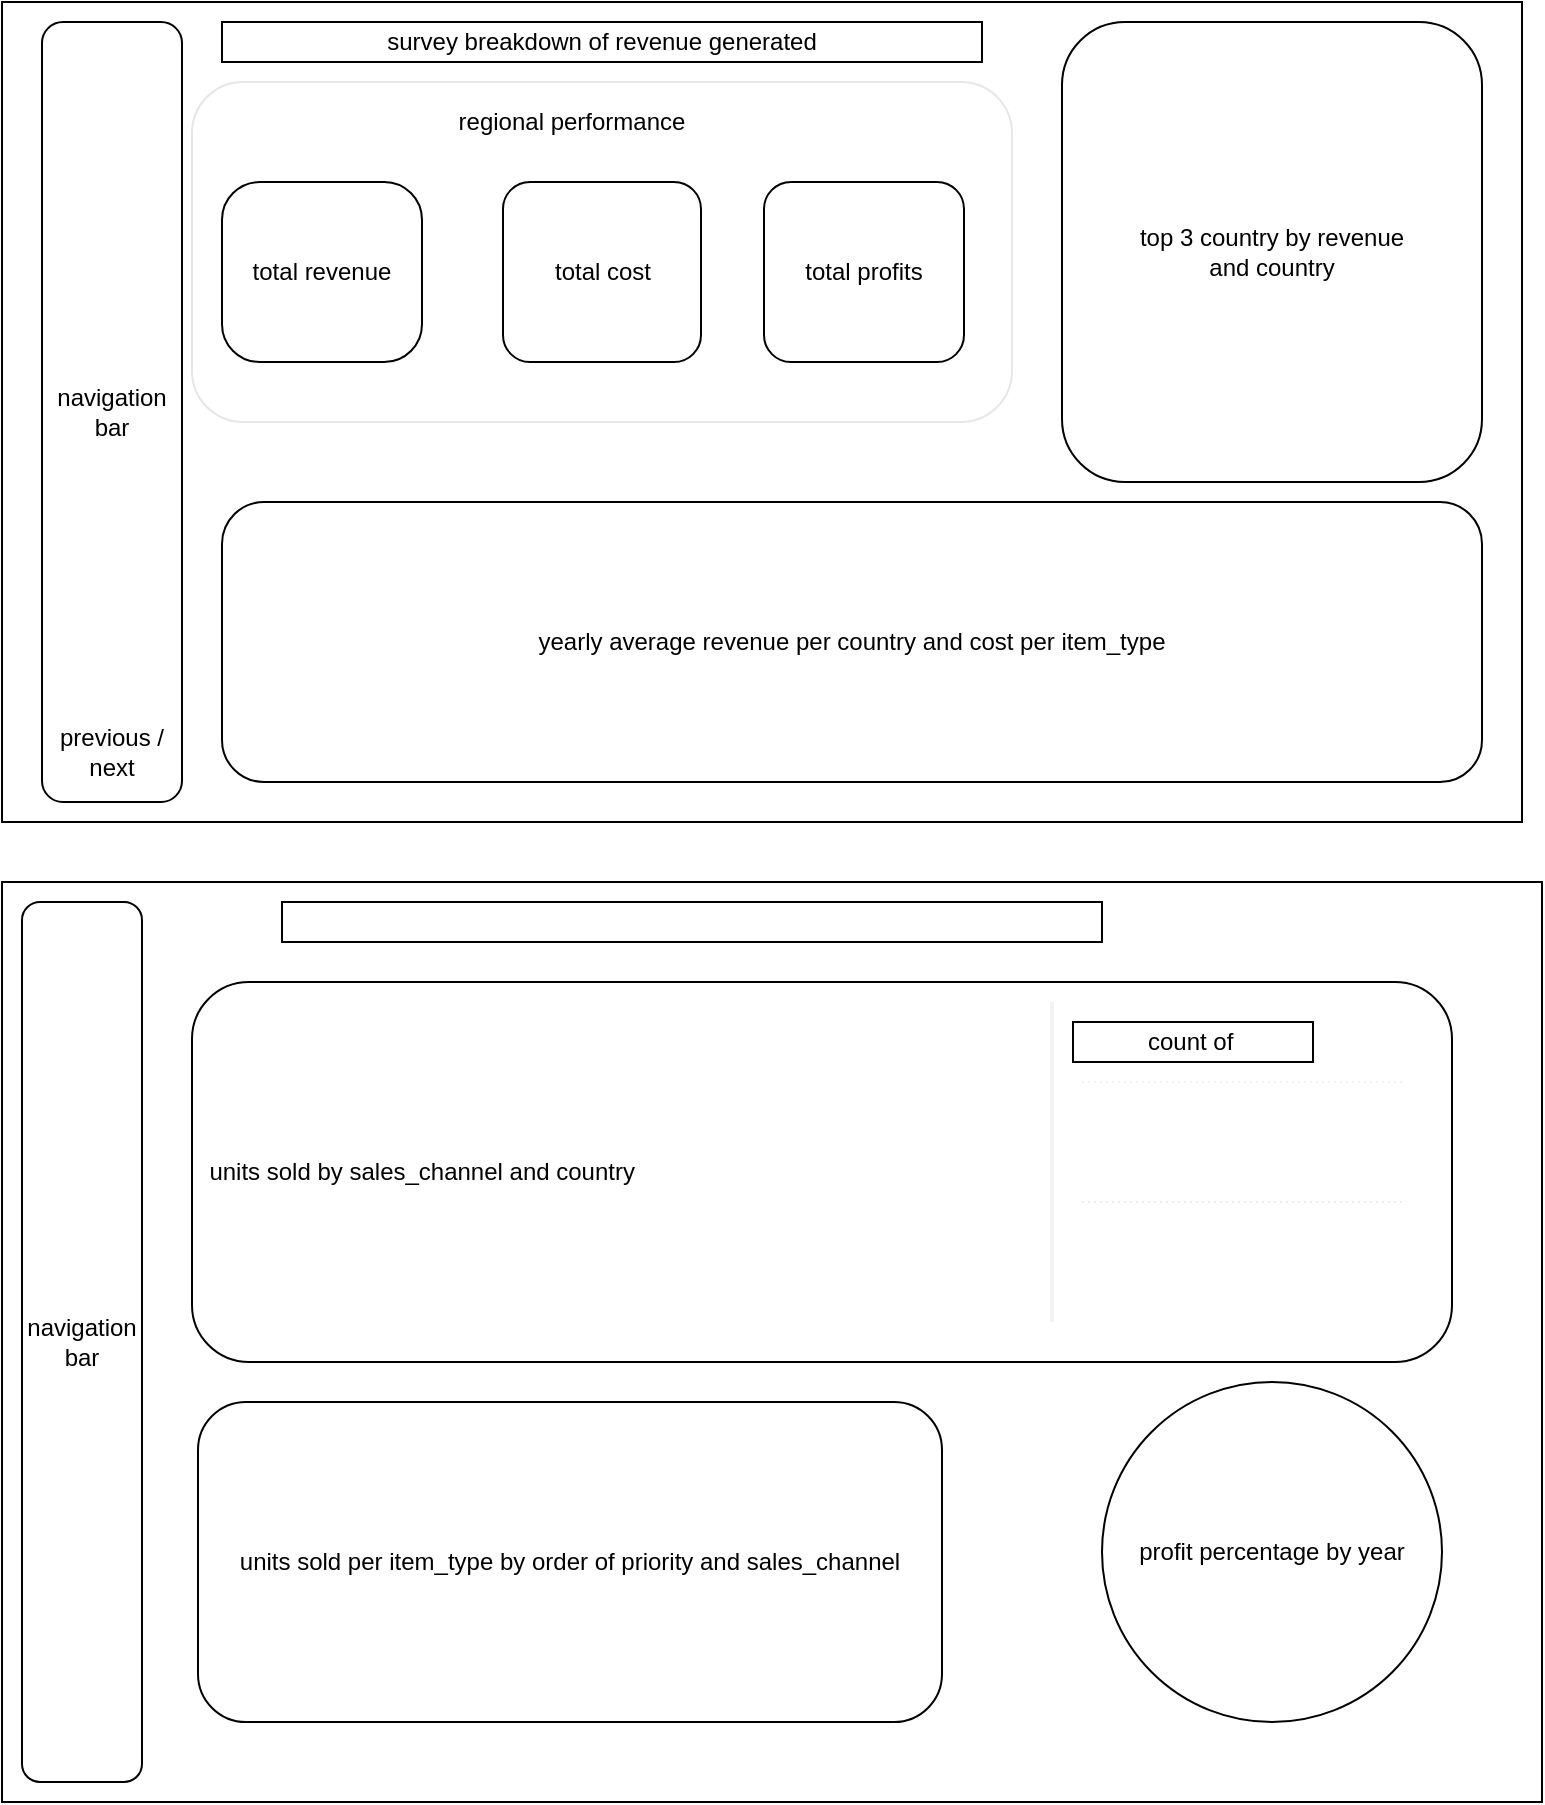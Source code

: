 <mxfile version="21.2.2" type="github">
  <diagram name="Page-1" id="SHoy8_nxIygTcBHp7UH4">
    <mxGraphModel dx="880" dy="452" grid="1" gridSize="10" guides="1" tooltips="1" connect="1" arrows="1" fold="1" page="1" pageScale="1" pageWidth="827" pageHeight="1169" math="0" shadow="0">
      <root>
        <mxCell id="0" />
        <mxCell id="1" parent="0" />
        <mxCell id="HxIWHDCGIG-U7nqKy6Yv-1" value="" style="rounded=0;whiteSpace=wrap;html=1;" parent="1" vertex="1">
          <mxGeometry x="20" y="30" width="760" height="410" as="geometry" />
        </mxCell>
        <mxCell id="HxIWHDCGIG-U7nqKy6Yv-2" value="navigation bar" style="rounded=1;whiteSpace=wrap;html=1;" parent="1" vertex="1">
          <mxGeometry x="40" y="40" width="70" height="390" as="geometry" />
        </mxCell>
        <mxCell id="HxIWHDCGIG-U7nqKy6Yv-4" value="survey breakdown of revenue generated" style="whiteSpace=wrap;html=1;" parent="1" vertex="1">
          <mxGeometry x="130" y="40" width="380" height="20" as="geometry" />
        </mxCell>
        <mxCell id="HxIWHDCGIG-U7nqKy6Yv-9" value="previous /&lt;br&gt;next" style="text;strokeColor=none;align=center;fillColor=none;html=1;verticalAlign=middle;whiteSpace=wrap;rounded=0;" parent="1" vertex="1">
          <mxGeometry x="45" y="390" width="60" height="30" as="geometry" />
        </mxCell>
        <mxCell id="HxIWHDCGIG-U7nqKy6Yv-17" value="top 3 country by revenue&lt;br&gt;and country" style="rounded=1;whiteSpace=wrap;html=1;" parent="1" vertex="1">
          <mxGeometry x="550" y="40" width="210" height="230" as="geometry" />
        </mxCell>
        <mxCell id="HxIWHDCGIG-U7nqKy6Yv-18" value="yearly average revenue per country and cost per item_type" style="rounded=1;whiteSpace=wrap;html=1;" parent="1" vertex="1">
          <mxGeometry x="130" y="280" width="630" height="140" as="geometry" />
        </mxCell>
        <mxCell id="HxIWHDCGIG-U7nqKy6Yv-20" value="" style="rounded=1;whiteSpace=wrap;html=1;strokeColor=#E6E6E6;" parent="1" vertex="1">
          <mxGeometry x="115" y="70" width="410" height="170" as="geometry" />
        </mxCell>
        <mxCell id="HxIWHDCGIG-U7nqKy6Yv-21" value="" style="rounded=0;whiteSpace=wrap;html=1;" parent="1" vertex="1">
          <mxGeometry x="20" y="470" width="770" height="460" as="geometry" />
        </mxCell>
        <mxCell id="HxIWHDCGIG-U7nqKy6Yv-23" value="navigation bar" style="rounded=1;whiteSpace=wrap;html=1;" parent="1" vertex="1">
          <mxGeometry x="30" y="480" width="60" height="440" as="geometry" />
        </mxCell>
        <mxCell id="HxIWHDCGIG-U7nqKy6Yv-24" value="&lt;div style=&quot;&quot;&gt;&lt;span style=&quot;background-color: initial;&quot;&gt;&lt;span style=&quot;white-space: pre;&quot;&gt;	&lt;/span&gt;&lt;span style=&quot;white-space: pre;&quot;&gt;	&lt;/span&gt;units sold by sales_channel and country&lt;/span&gt;&lt;/div&gt;" style="rounded=1;whiteSpace=wrap;html=1;align=left;" parent="1" vertex="1">
          <mxGeometry x="115" y="520" width="630" height="190" as="geometry" />
        </mxCell>
        <mxCell id="HxIWHDCGIG-U7nqKy6Yv-25" value="units sold per item_type by order of priority and sales_channel" style="rounded=1;whiteSpace=wrap;html=1;" parent="1" vertex="1">
          <mxGeometry x="118" y="730" width="372" height="160" as="geometry" />
        </mxCell>
        <mxCell id="HxIWHDCGIG-U7nqKy6Yv-36" value="" style="endArrow=none;html=1;rounded=0;dashed=1;dashPattern=1 2;strokeColor=#F0F0F0;" parent="1" edge="1">
          <mxGeometry relative="1" as="geometry">
            <mxPoint x="560" y="570" as="sourcePoint" />
            <mxPoint x="720" y="570" as="targetPoint" />
          </mxGeometry>
        </mxCell>
        <mxCell id="HxIWHDCGIG-U7nqKy6Yv-38" value="" style="endArrow=none;html=1;rounded=0;dashed=1;dashPattern=1 2;strokeColor=#EDEDED;" parent="1" edge="1">
          <mxGeometry relative="1" as="geometry">
            <mxPoint x="560" y="630" as="sourcePoint" />
            <mxPoint x="720" y="630" as="targetPoint" />
          </mxGeometry>
        </mxCell>
        <mxCell id="HxIWHDCGIG-U7nqKy6Yv-27" value="" style="line;strokeWidth=2;direction=south;html=1;strokeColor=#F2F2F2;" parent="1" vertex="1">
          <mxGeometry x="540" y="530" width="10" height="160" as="geometry" />
        </mxCell>
        <mxCell id="HxIWHDCGIG-U7nqKy6Yv-40" value="" style="rounded=0;whiteSpace=wrap;html=1;" parent="1" vertex="1">
          <mxGeometry x="160" y="480" width="410" height="20" as="geometry" />
        </mxCell>
        <mxCell id="TaAh5s1xqCdSAQQK6Izi-1" value="total revenue" style="rounded=1;whiteSpace=wrap;html=1;arcSize=21;" vertex="1" parent="1">
          <mxGeometry x="130" y="120" width="100" height="90" as="geometry" />
        </mxCell>
        <mxCell id="TaAh5s1xqCdSAQQK6Izi-2" value="total cost" style="rounded=1;whiteSpace=wrap;html=1;" vertex="1" parent="1">
          <mxGeometry x="270.5" y="120" width="99" height="90" as="geometry" />
        </mxCell>
        <mxCell id="TaAh5s1xqCdSAQQK6Izi-3" value="total profits" style="rounded=1;whiteSpace=wrap;html=1;" vertex="1" parent="1">
          <mxGeometry x="401" y="120" width="100" height="90" as="geometry" />
        </mxCell>
        <mxCell id="TaAh5s1xqCdSAQQK6Izi-4" value="regional performance" style="rounded=0;whiteSpace=wrap;html=1;strokeColor=#FFFFFF;" vertex="1" parent="1">
          <mxGeometry x="220" y="80" width="170" height="20" as="geometry" />
        </mxCell>
        <mxCell id="TaAh5s1xqCdSAQQK6Izi-5" value="count of&amp;nbsp;" style="rounded=0;whiteSpace=wrap;html=1;" vertex="1" parent="1">
          <mxGeometry x="555.5" y="540" width="120" height="20" as="geometry" />
        </mxCell>
        <mxCell id="TaAh5s1xqCdSAQQK6Izi-6" value="profit percentage by year" style="ellipse;whiteSpace=wrap;html=1;aspect=fixed;" vertex="1" parent="1">
          <mxGeometry x="570" y="720" width="170" height="170" as="geometry" />
        </mxCell>
      </root>
    </mxGraphModel>
  </diagram>
</mxfile>
